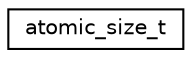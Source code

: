 digraph "Graphical Class Hierarchy"
{
 // LATEX_PDF_SIZE
  edge [fontname="Helvetica",fontsize="10",labelfontname="Helvetica",labelfontsize="10"];
  node [fontname="Helvetica",fontsize="10",shape=record];
  rankdir="LR";
  Node0 [label="atomic_size_t",height=0.2,width=0.4,color="black", fillcolor="white", style="filled",URL="$structatomic__size__t.html",tooltip="Type with the same alignment and size as atomic_size_t"];
}
